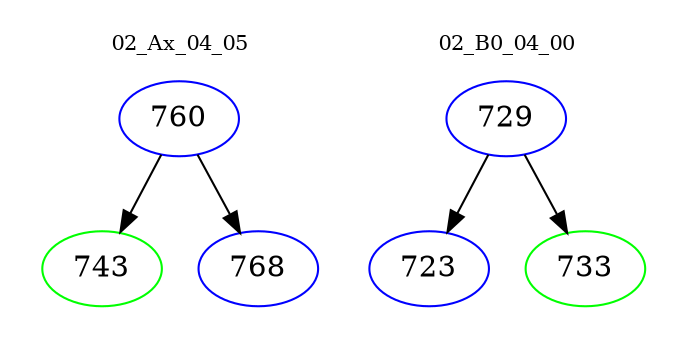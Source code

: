 digraph{
subgraph cluster_0 {
color = white
label = "02_Ax_04_05";
fontsize=10;
T0_760 [label="760", color="blue"]
T0_760 -> T0_743 [color="black"]
T0_743 [label="743", color="green"]
T0_760 -> T0_768 [color="black"]
T0_768 [label="768", color="blue"]
}
subgraph cluster_1 {
color = white
label = "02_B0_04_00";
fontsize=10;
T1_729 [label="729", color="blue"]
T1_729 -> T1_723 [color="black"]
T1_723 [label="723", color="blue"]
T1_729 -> T1_733 [color="black"]
T1_733 [label="733", color="green"]
}
}
